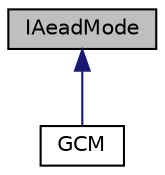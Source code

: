 digraph "IAeadMode"
{
 // LATEX_PDF_SIZE
  edge [fontname="Helvetica",fontsize="10",labelfontname="Helvetica",labelfontsize="10"];
  node [fontname="Helvetica",fontsize="10",shape=record];
  Node1 [label="IAeadMode",height=0.2,width=0.4,color="black", fillcolor="grey75", style="filled", fontcolor="black",tooltip="An AEAD block-cipher mode virtual interface class."];
  Node1 -> Node2 [dir="back",color="midnightblue",fontsize="10",style="solid",fontname="Helvetica"];
  Node2 [label="GCM",height=0.2,width=0.4,color="black", fillcolor="white", style="filled",URL="$class_g_c_m.html",tooltip="GCM: A Galois/Counter Authenticated block cipher mode"];
}
